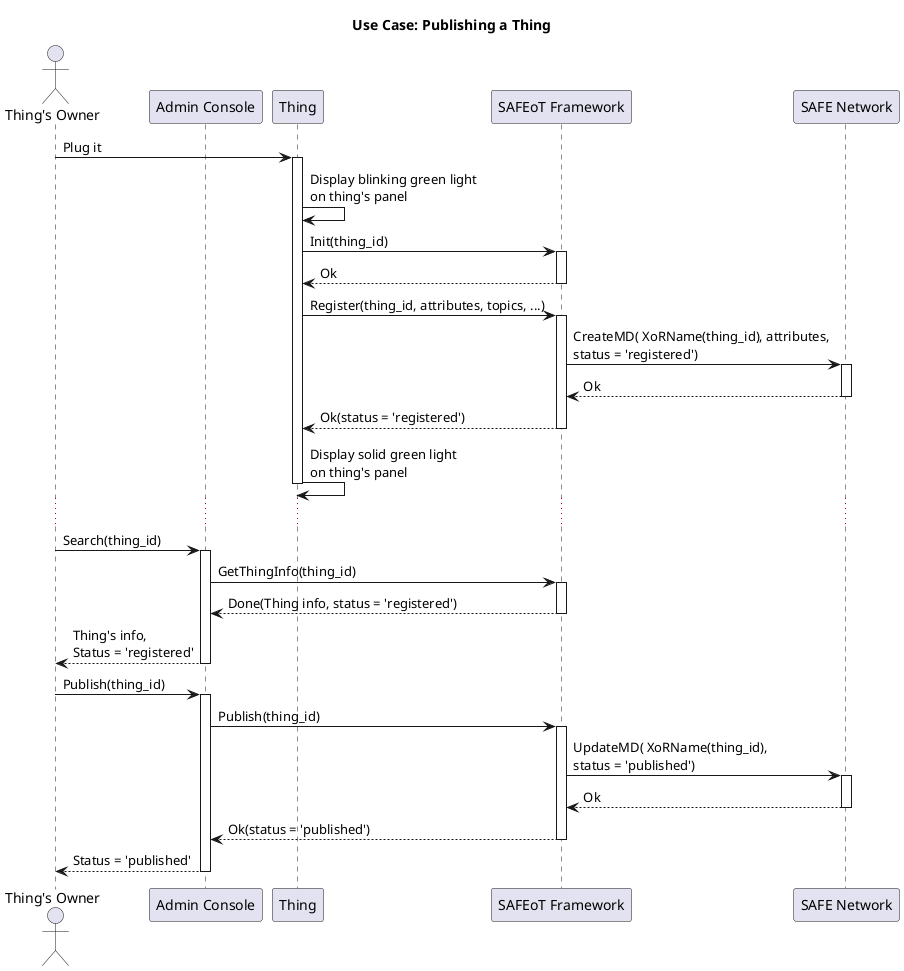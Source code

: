 @startuml
title **Use Case: Publishing a Thing**

actor "Thing's Owner" as owner
participant "Admin Console" as admin
participant Thing as thing
participant "SAFEoT Framework" as safeot
participant "SAFE Network" as safenet

owner -> thing: Plug it
activate thing

thing -> thing: Display blinking green light\non thing's panel
thing -> safeot: Init(thing_id)
activate safeot

thing <-- safeot: Ok
deactivate safeot

thing -> safeot: Register(thing_id, attributes, topics, ...)
activate safeot

safeot -> safenet: CreateMD( XoRName(thing_id), attributes,\nstatus = 'registered')
activate safenet

safeot <-- safenet: Ok
deactivate safenet

thing <-- safeot: Ok(status = 'registered')
deactivate safeot
thing -> thing: Display solid green light\non thing's panel
deactivate thing

...

owner -> admin: Search(thing_id)
activate admin

admin -> safeot: GetThingInfo(thing_id)
activate safeot

admin <-- safeot: Done(Thing info, status = 'registered')
deactivate safeot

owner <-- admin: Thing's info,\nStatus = 'registered'
deactivate admin

owner -> admin: Publish(thing_id)
activate admin

admin -> safeot: Publish(thing_id)
activate safeot

safeot -> safenet: UpdateMD( XoRName(thing_id),\nstatus = 'published')
activate safenet

safeot <-- safenet: Ok
deactivate safenet

admin <-- safeot: Ok(status = 'published')
deactivate safeot

owner <-- admin: Status = 'published'
deactivate admin

@enduml
